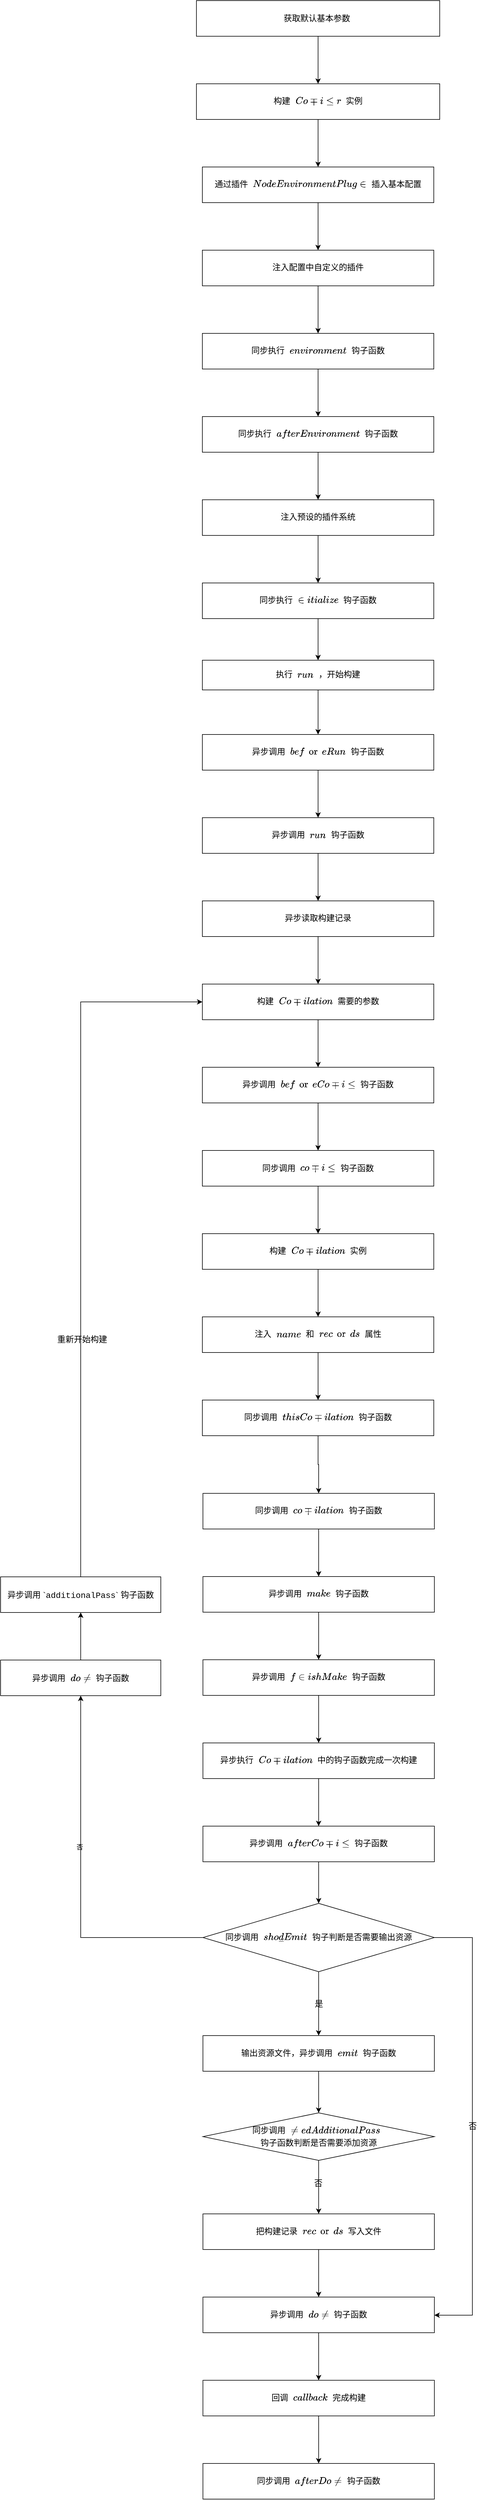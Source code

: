 <mxfile>
    <diagram id="NtXP6vVdCScrlUBOSJxo" name="第 1 页">
        <mxGraphModel dx="619" dy="469" grid="1" gridSize="10" guides="1" tooltips="1" connect="1" arrows="1" fold="1" page="1" pageScale="1" pageWidth="827" pageHeight="1169" math="0" shadow="0">
            <root>
                <mxCell id="0"/>
                <mxCell id="1" parent="0"/>
                <mxCell id="4" value="" style="edgeStyle=orthogonalEdgeStyle;rounded=0;orthogonalLoop=1;jettySize=auto;html=1;labelBackgroundColor=none;fontSize=14;fontStyle=0;fontColor=#000000;" parent="1" source="2" target="3" edge="1">
                    <mxGeometry relative="1" as="geometry"/>
                </mxCell>
                <mxCell id="2" value="获取默认基本参数&amp;nbsp;" style="rounded=0;whiteSpace=wrap;html=1;labelBackgroundColor=none;fontSize=14;fontStyle=0;fontColor=#000000;" parent="1" vertex="1">
                    <mxGeometry x="349" y="70" width="410" height="60" as="geometry"/>
                </mxCell>
                <mxCell id="6" value="" style="edgeStyle=orthogonalEdgeStyle;rounded=0;orthogonalLoop=1;jettySize=auto;html=1;labelBackgroundColor=none;fontSize=14;fontStyle=0;fontColor=#000000;" parent="1" source="3" target="5" edge="1">
                    <mxGeometry relative="1" as="geometry"/>
                </mxCell>
                <mxCell id="3" value="&lt;div style=&quot;font-family: menlo, monaco, &amp;quot;courier new&amp;quot;, monospace; font-size: 14px; line-height: 21px;&quot;&gt;构建 &lt;span style=&quot;font-size: 14px;&quot;&gt;`Compiler`&lt;/span&gt; 实例&lt;/div&gt;" style="whiteSpace=wrap;html=1;rounded=0;labelBackgroundColor=none;fontSize=14;fontStyle=0;fontColor=#000000;" parent="1" vertex="1">
                    <mxGeometry x="349" y="210" width="410" height="60" as="geometry"/>
                </mxCell>
                <mxCell id="8" value="" style="edgeStyle=orthogonalEdgeStyle;rounded=0;orthogonalLoop=1;jettySize=auto;html=1;labelBackgroundColor=none;fontSize=14;fontStyle=0;fontColor=#000000;" parent="1" source="5" target="7" edge="1">
                    <mxGeometry relative="1" as="geometry"/>
                </mxCell>
                <mxCell id="5" value="&lt;div style=&quot;font-family: menlo, monaco, &amp;quot;courier new&amp;quot;, monospace; font-size: 14px; line-height: 21px;&quot;&gt;通过插件 &lt;span style=&quot;font-size: 14px;&quot;&gt;`NodeEnvironmentPlugin` 插入基本配置&lt;/span&gt;&lt;/div&gt;" style="whiteSpace=wrap;html=1;rounded=0;labelBackgroundColor=none;fontSize=14;fontStyle=0;fontColor=#000000;" parent="1" vertex="1">
                    <mxGeometry x="359" y="350" width="390" height="60" as="geometry"/>
                </mxCell>
                <mxCell id="10" value="" style="edgeStyle=orthogonalEdgeStyle;rounded=0;orthogonalLoop=1;jettySize=auto;html=1;labelBackgroundColor=none;fontSize=14;fontStyle=0;fontColor=#000000;" parent="1" source="7" target="9" edge="1">
                    <mxGeometry relative="1" as="geometry"/>
                </mxCell>
                <mxCell id="7" value="&lt;div style=&quot;font-family: menlo, monaco, &amp;quot;courier new&amp;quot;, monospace; font-size: 14px; line-height: 21px;&quot;&gt;注入配置中自定义的插件&lt;/div&gt;" style="whiteSpace=wrap;html=1;rounded=0;labelBackgroundColor=none;fontSize=14;fontStyle=0;fontColor=#000000;" parent="1" vertex="1">
                    <mxGeometry x="359" y="490" width="390" height="60" as="geometry"/>
                </mxCell>
                <mxCell id="12" value="" style="edgeStyle=orthogonalEdgeStyle;rounded=0;orthogonalLoop=1;jettySize=auto;html=1;labelBackgroundColor=none;fontSize=14;fontStyle=0;fontColor=#000000;" parent="1" source="9" target="11" edge="1">
                    <mxGeometry relative="1" as="geometry"/>
                </mxCell>
                <mxCell id="9" value="&lt;div style=&quot;font-family: menlo, monaco, &amp;quot;courier new&amp;quot;, monospace; font-size: 14px; line-height: 21px;&quot;&gt;&lt;div style=&quot;font-family: menlo, monaco, &amp;quot;courier new&amp;quot;, monospace; line-height: 21px; font-size: 14px;&quot;&gt;同步执行 &lt;span style=&quot;font-size: 14px;&quot;&gt;`environment`&lt;/span&gt; 钩子函数&lt;/div&gt;&lt;/div&gt;" style="whiteSpace=wrap;html=1;rounded=0;labelBackgroundColor=none;fontSize=14;fontStyle=0;fontColor=#000000;" parent="1" vertex="1">
                    <mxGeometry x="359" y="630" width="390" height="60" as="geometry"/>
                </mxCell>
                <mxCell id="14" value="" style="edgeStyle=orthogonalEdgeStyle;rounded=0;orthogonalLoop=1;jettySize=auto;html=1;labelBackgroundColor=none;fontSize=14;fontStyle=0;fontColor=#000000;" parent="1" source="11" target="13" edge="1">
                    <mxGeometry relative="1" as="geometry"/>
                </mxCell>
                <mxCell id="11" value="&lt;div style=&quot;font-family: menlo, monaco, &amp;quot;courier new&amp;quot;, monospace; font-size: 14px; line-height: 21px;&quot;&gt;&lt;div style=&quot;font-family: menlo, monaco, &amp;quot;courier new&amp;quot;, monospace; line-height: 21px; font-size: 14px;&quot;&gt;同步执行 &lt;span style=&quot;font-size: 14px;&quot;&gt;`afterEnvironment`&lt;/span&gt; 钩子函数&lt;/div&gt;&lt;/div&gt;" style="whiteSpace=wrap;html=1;rounded=0;labelBackgroundColor=none;fontSize=14;fontStyle=0;fontColor=#000000;" parent="1" vertex="1">
                    <mxGeometry x="359" y="770" width="390" height="60" as="geometry"/>
                </mxCell>
                <mxCell id="16" value="" style="edgeStyle=orthogonalEdgeStyle;rounded=0;orthogonalLoop=1;jettySize=auto;html=1;labelBackgroundColor=none;fontSize=14;fontStyle=0;fontColor=#000000;" parent="1" source="13" target="15" edge="1">
                    <mxGeometry relative="1" as="geometry"/>
                </mxCell>
                <mxCell id="13" value="&lt;div style=&quot;font-family: menlo, monaco, &amp;quot;courier new&amp;quot;, monospace; font-size: 14px; line-height: 21px;&quot;&gt;注入预设的插件系统&lt;/div&gt;" style="whiteSpace=wrap;html=1;rounded=0;labelBackgroundColor=none;fontSize=14;fontStyle=0;fontColor=#000000;" parent="1" vertex="1">
                    <mxGeometry x="359" y="910" width="390" height="60" as="geometry"/>
                </mxCell>
                <mxCell id="18" value="" style="edgeStyle=orthogonalEdgeStyle;rounded=0;orthogonalLoop=1;jettySize=auto;html=1;labelBackgroundColor=none;fontSize=14;fontStyle=0;fontColor=#000000;" parent="1" source="15" target="17" edge="1">
                    <mxGeometry relative="1" as="geometry"/>
                </mxCell>
                <mxCell id="15" value="&lt;div style=&quot;font-family: menlo, monaco, &amp;quot;courier new&amp;quot;, monospace; font-size: 14px; line-height: 21px;&quot;&gt;同步执行 &lt;span style=&quot;font-size: 14px;&quot;&gt;`initialize`&lt;/span&gt; 钩子函数&lt;/div&gt;" style="whiteSpace=wrap;html=1;rounded=0;labelBackgroundColor=none;fontSize=14;fontStyle=0;fontColor=#000000;" parent="1" vertex="1">
                    <mxGeometry x="359" y="1050" width="390" height="60" as="geometry"/>
                </mxCell>
                <mxCell id="20" value="" style="edgeStyle=orthogonalEdgeStyle;rounded=0;orthogonalLoop=1;jettySize=auto;html=1;labelBackgroundColor=none;fontSize=14;fontStyle=0;fontColor=#000000;" parent="1" source="17" target="19" edge="1">
                    <mxGeometry relative="1" as="geometry"/>
                </mxCell>
                <mxCell id="17" value="&lt;div style=&quot;font-family: menlo, monaco, &amp;quot;courier new&amp;quot;, monospace; font-size: 14px; line-height: 21px;&quot;&gt;执行 &lt;span style=&quot;font-size: 14px;&quot;&gt;`run`&lt;/span&gt; ，开始构建&lt;/div&gt;" style="whiteSpace=wrap;html=1;rounded=0;labelBackgroundColor=none;fontSize=14;fontStyle=0;fontColor=#000000;" parent="1" vertex="1">
                    <mxGeometry x="359" y="1180" width="390" height="50" as="geometry"/>
                </mxCell>
                <mxCell id="22" value="" style="edgeStyle=orthogonalEdgeStyle;rounded=0;orthogonalLoop=1;jettySize=auto;html=1;labelBackgroundColor=none;fontSize=14;fontStyle=0;fontColor=#000000;" parent="1" source="19" target="21" edge="1">
                    <mxGeometry relative="1" as="geometry"/>
                </mxCell>
                <mxCell id="19" value="&lt;div style=&quot;font-family: menlo, monaco, &amp;quot;courier new&amp;quot;, monospace; font-size: 14px; line-height: 21px;&quot;&gt;异步调用 &lt;span style=&quot;font-size: 14px;&quot;&gt;`beforeRun`&lt;/span&gt; 钩子函数&lt;/div&gt;" style="whiteSpace=wrap;html=1;rounded=0;labelBackgroundColor=none;fontSize=14;fontStyle=0;fontColor=#000000;" parent="1" vertex="1">
                    <mxGeometry x="359" y="1305" width="390" height="60" as="geometry"/>
                </mxCell>
                <mxCell id="24" value="" style="edgeStyle=orthogonalEdgeStyle;rounded=0;orthogonalLoop=1;jettySize=auto;html=1;labelBackgroundColor=none;fontSize=14;fontStyle=0;fontColor=#000000;" parent="1" source="21" target="23" edge="1">
                    <mxGeometry relative="1" as="geometry"/>
                </mxCell>
                <mxCell id="21" value="&lt;div style=&quot;font-family: menlo, monaco, &amp;quot;courier new&amp;quot;, monospace; font-size: 14px; line-height: 21px;&quot;&gt;异步调用 &lt;span style=&quot;font-size: 14px;&quot;&gt;`run`&lt;/span&gt; 钩子函数&lt;/div&gt;" style="whiteSpace=wrap;html=1;rounded=0;labelBackgroundColor=none;fontSize=14;fontStyle=0;fontColor=#000000;" parent="1" vertex="1">
                    <mxGeometry x="359" y="1445" width="390" height="60" as="geometry"/>
                </mxCell>
                <mxCell id="26" value="" style="edgeStyle=orthogonalEdgeStyle;rounded=0;orthogonalLoop=1;jettySize=auto;html=1;labelBackgroundColor=none;fontSize=14;fontStyle=0;fontColor=#000000;" parent="1" source="23" target="25" edge="1">
                    <mxGeometry relative="1" as="geometry"/>
                </mxCell>
                <mxCell id="23" value="&lt;div style=&quot;font-family: menlo, monaco, &amp;quot;courier new&amp;quot;, monospace; font-size: 14px; line-height: 21px;&quot;&gt;异步读取构建记录&lt;/div&gt;" style="whiteSpace=wrap;html=1;rounded=0;labelBackgroundColor=none;fontSize=14;fontStyle=0;fontColor=#000000;" parent="1" vertex="1">
                    <mxGeometry x="359" y="1585" width="390" height="60" as="geometry"/>
                </mxCell>
                <mxCell id="28" value="" style="edgeStyle=orthogonalEdgeStyle;rounded=0;orthogonalLoop=1;jettySize=auto;html=1;labelBackgroundColor=none;fontSize=14;fontStyle=0;fontColor=#000000;" parent="1" source="25" target="27" edge="1">
                    <mxGeometry relative="1" as="geometry"/>
                </mxCell>
                <mxCell id="25" value="&lt;div style=&quot;font-family: menlo, monaco, &amp;quot;courier new&amp;quot;, monospace; font-size: 14px; line-height: 21px;&quot;&gt;构建 &lt;span style=&quot;font-size: 14px;&quot;&gt;`Compilation`&lt;/span&gt; 需要的参数&lt;/div&gt;" style="whiteSpace=wrap;html=1;rounded=0;labelBackgroundColor=none;fontSize=14;fontStyle=0;fontColor=#000000;" parent="1" vertex="1">
                    <mxGeometry x="359" y="1725" width="390" height="60" as="geometry"/>
                </mxCell>
                <mxCell id="30" value="" style="edgeStyle=orthogonalEdgeStyle;rounded=0;orthogonalLoop=1;jettySize=auto;html=1;labelBackgroundColor=none;fontSize=14;fontStyle=0;fontColor=#000000;" parent="1" source="27" target="29" edge="1">
                    <mxGeometry relative="1" as="geometry"/>
                </mxCell>
                <mxCell id="27" value="&lt;div style=&quot;font-family: &amp;#34;menlo&amp;#34; , &amp;#34;monaco&amp;#34; , &amp;#34;courier new&amp;#34; , monospace ; font-size: 14px ; line-height: 21px&quot;&gt;&lt;div style=&quot;font-family: &amp;#34;menlo&amp;#34; , &amp;#34;monaco&amp;#34; , &amp;#34;courier new&amp;#34; , monospace ; line-height: 21px&quot;&gt;&lt;div style=&quot;font-family: &amp;#34;menlo&amp;#34; , &amp;#34;monaco&amp;#34; , &amp;#34;courier new&amp;#34; , monospace ; line-height: 21px&quot;&gt;异步调用&amp;nbsp;`beforeCompile`&amp;nbsp;钩子函数&lt;br&gt;&lt;/div&gt;&lt;/div&gt;&lt;/div&gt;" style="whiteSpace=wrap;html=1;rounded=0;labelBackgroundColor=none;fontSize=14;fontStyle=0;fontColor=#000000;" parent="1" vertex="1">
                    <mxGeometry x="359" y="1865" width="390" height="60" as="geometry"/>
                </mxCell>
                <mxCell id="65" value="" style="edgeStyle=orthogonalEdgeStyle;rounded=0;orthogonalLoop=1;jettySize=auto;html=1;fontColor=#000000;labelBackgroundColor=none;" edge="1" parent="1" source="29" target="64">
                    <mxGeometry relative="1" as="geometry"/>
                </mxCell>
                <mxCell id="29" value="&lt;div style=&quot;line-height: 21px&quot;&gt;&lt;div style=&quot;font-family: &amp;#34;menlo&amp;#34; , &amp;#34;monaco&amp;#34; , &amp;#34;courier new&amp;#34; , monospace ; font-size: 14px&quot;&gt;&lt;/div&gt;&lt;div&gt;&lt;div style=&quot;line-height: 21px&quot;&gt;&lt;div style=&quot;font-family: &amp;#34;menlo&amp;#34; , &amp;#34;monaco&amp;#34; , &amp;#34;courier new&amp;#34; , monospace ; font-size: 14px&quot;&gt;&lt;/div&gt;&lt;div&gt;&lt;div style=&quot;line-height: 21px&quot;&gt;&lt;div style=&quot;font-family: &amp;#34;menlo&amp;#34; , &amp;#34;monaco&amp;#34; , &amp;#34;courier new&amp;#34; , monospace ; font-size: 14px&quot;&gt;&lt;/div&gt;&lt;div&gt;&lt;div style=&quot;line-height: 21px&quot;&gt;&lt;font face=&quot;menlo, monaco, courier new, monospace&quot;&gt;同步调用 `compile` 钩子函数&lt;/font&gt;&lt;br&gt;&lt;/div&gt;&lt;/div&gt;&lt;/div&gt;&lt;/div&gt;&lt;/div&gt;&lt;/div&gt;&lt;/div&gt;" style="whiteSpace=wrap;html=1;rounded=0;labelBackgroundColor=none;fontSize=14;fontStyle=0;fontColor=#000000;" parent="1" vertex="1">
                    <mxGeometry x="359" y="2005" width="390" height="60" as="geometry"/>
                </mxCell>
                <mxCell id="34" value="" style="edgeStyle=orthogonalEdgeStyle;rounded=0;orthogonalLoop=1;jettySize=auto;html=1;labelBackgroundColor=none;fontSize=14;fontStyle=0;fontColor=#000000;" parent="1" source="31" target="33" edge="1">
                    <mxGeometry relative="1" as="geometry"/>
                </mxCell>
                <mxCell id="31" value="&lt;div style=&quot;font-family: &amp;#34;menlo&amp;#34; , &amp;#34;monaco&amp;#34; , &amp;#34;courier new&amp;#34; , monospace ; font-size: 14px ; line-height: 21px&quot;&gt;&lt;div style=&quot;font-size: 14px&quot;&gt;&lt;/div&gt;&lt;div style=&quot;font-size: 14px&quot;&gt;&lt;div style=&quot;font-family: &amp;#34;menlo&amp;#34; , &amp;#34;monaco&amp;#34; , &amp;#34;courier new&amp;#34; , monospace ; line-height: 21px&quot;&gt;同步调用&amp;nbsp;`compilation`&amp;nbsp;钩子函数&lt;br&gt;&lt;/div&gt;&lt;/div&gt;&lt;/div&gt;" style="whiteSpace=wrap;html=1;rounded=0;labelBackgroundColor=none;fontSize=14;fontStyle=0;fontColor=#000000;" parent="1" vertex="1">
                    <mxGeometry x="359.97" y="2582" width="390" height="60" as="geometry"/>
                </mxCell>
                <mxCell id="36" value="" style="edgeStyle=orthogonalEdgeStyle;rounded=0;orthogonalLoop=1;jettySize=auto;html=1;labelBackgroundColor=none;fontSize=14;fontStyle=0;fontColor=#000000;" parent="1" source="33" target="35" edge="1">
                    <mxGeometry relative="1" as="geometry"/>
                </mxCell>
                <mxCell id="33" value="&lt;div style=&quot;font-family: menlo, monaco, &amp;quot;courier new&amp;quot;, monospace; font-size: 14px; line-height: 21px;&quot;&gt;&lt;div style=&quot;font-size: 14px;&quot;&gt;&lt;/div&gt;&lt;div style=&quot;font-size: 14px;&quot;&gt;异步调用 &lt;span style=&quot;font-size: 14px;&quot;&gt;`make`&lt;/span&gt; 钩子函数&lt;/div&gt;&lt;/div&gt;" style="whiteSpace=wrap;html=1;rounded=0;labelBackgroundColor=none;fontSize=14;fontStyle=0;fontColor=#000000;" parent="1" vertex="1">
                    <mxGeometry x="359.97" y="2722" width="390" height="60" as="geometry"/>
                </mxCell>
                <mxCell id="38" value="" style="edgeStyle=orthogonalEdgeStyle;rounded=0;orthogonalLoop=1;jettySize=auto;html=1;labelBackgroundColor=none;fontSize=14;fontStyle=0;fontColor=#000000;" parent="1" source="35" target="37" edge="1">
                    <mxGeometry relative="1" as="geometry"/>
                </mxCell>
                <mxCell id="35" value="&lt;div style=&quot;font-family: menlo, monaco, &amp;quot;courier new&amp;quot;, monospace; font-size: 14px; line-height: 21px;&quot;&gt;异步调用 &lt;span style=&quot;font-size: 14px;&quot;&gt;`finishMake`&lt;/span&gt; 钩子函数&lt;/div&gt;" style="whiteSpace=wrap;html=1;rounded=0;labelBackgroundColor=none;fontSize=14;fontStyle=0;fontColor=#000000;" parent="1" vertex="1">
                    <mxGeometry x="359.97" y="2862" width="390" height="60" as="geometry"/>
                </mxCell>
                <mxCell id="40" value="" style="edgeStyle=orthogonalEdgeStyle;rounded=0;orthogonalLoop=1;jettySize=auto;html=1;labelBackgroundColor=none;fontSize=14;fontStyle=0;fontColor=#000000;" parent="1" source="37" target="39" edge="1">
                    <mxGeometry relative="1" as="geometry"/>
                </mxCell>
                <mxCell id="37" value="&lt;div style=&quot;font-family: menlo, monaco, &amp;quot;courier new&amp;quot;, monospace; font-size: 14px; line-height: 21px;&quot;&gt;异步执行 &lt;span style=&quot;font-size: 14px;&quot;&gt;`Compilation`&lt;/span&gt; 中的钩子函数完成一次构建&lt;/div&gt;" style="whiteSpace=wrap;html=1;rounded=0;labelBackgroundColor=none;fontSize=14;fontStyle=0;fontColor=#000000;" parent="1" vertex="1">
                    <mxGeometry x="359.97" y="3002" width="390" height="60" as="geometry"/>
                </mxCell>
                <mxCell id="42" value="" style="edgeStyle=orthogonalEdgeStyle;rounded=0;orthogonalLoop=1;jettySize=auto;html=1;labelBackgroundColor=none;fontSize=14;fontStyle=0;fontColor=#000000;" parent="1" source="39" target="41" edge="1">
                    <mxGeometry relative="1" as="geometry"/>
                </mxCell>
                <mxCell id="39" value="&lt;div style=&quot;font-family: menlo, monaco, &amp;quot;courier new&amp;quot;, monospace; font-size: 14px; line-height: 21px;&quot;&gt;异步调用 &lt;span style=&quot;font-size: 14px;&quot;&gt;`afterCompile`&lt;/span&gt; 钩子函数&lt;/div&gt;" style="whiteSpace=wrap;html=1;rounded=0;labelBackgroundColor=none;fontSize=14;fontStyle=0;fontColor=#000000;" parent="1" vertex="1">
                    <mxGeometry x="359.97" y="3142" width="390" height="60" as="geometry"/>
                </mxCell>
                <mxCell id="44" value="是" style="edgeStyle=orthogonalEdgeStyle;rounded=0;orthogonalLoop=1;jettySize=auto;html=1;labelBackgroundColor=none;fontSize=14;fontStyle=0;fontColor=#000000;" parent="1" source="41" target="43" edge="1">
                    <mxGeometry relative="1" as="geometry"/>
                </mxCell>
                <mxCell id="56" value="否" style="edgeStyle=orthogonalEdgeStyle;rounded=0;orthogonalLoop=1;jettySize=auto;html=1;exitX=1;exitY=0.5;exitDx=0;exitDy=0;entryX=1;entryY=0.5;entryDx=0;entryDy=0;labelBackgroundColor=none;fontSize=14;fontStyle=0;fontColor=#000000;" parent="1" source="41" target="50" edge="1">
                    <mxGeometry relative="1" as="geometry">
                        <mxPoint x="863.97" y="3895" as="targetPoint"/>
                        <Array as="points">
                            <mxPoint x="814" y="3330"/>
                            <mxPoint x="814" y="3965"/>
                            <mxPoint x="750" y="3965"/>
                        </Array>
                    </mxGeometry>
                </mxCell>
                <mxCell id="58" value="" style="edgeStyle=orthogonalEdgeStyle;rounded=0;orthogonalLoop=1;jettySize=auto;html=1;labelBackgroundColor=none;fontSize=14;fontStyle=0;entryX=0.5;entryY=1;entryDx=0;entryDy=0;fontColor=#000000;" parent="1" source="41" target="57" edge="1">
                    <mxGeometry relative="1" as="geometry">
                        <mxPoint x="293.97" y="3357.5" as="targetPoint"/>
                    </mxGeometry>
                </mxCell>
                <mxCell id="71" value="否" style="edgeLabel;html=1;align=center;verticalAlign=middle;resizable=0;points=[];fontColor=#000000;labelBackgroundColor=none;" vertex="1" connectable="0" parent="58">
                    <mxGeometry x="0.169" y="2" relative="1" as="geometry">
                        <mxPoint as="offset"/>
                    </mxGeometry>
                </mxCell>
                <mxCell id="41" value="&lt;div style=&quot;font-family: menlo, monaco, &amp;quot;courier new&amp;quot;, monospace; font-size: 14px; line-height: 21px;&quot;&gt;同步调用 &lt;span style=&quot;font-size: 14px;&quot;&gt;`shouldEmit`&lt;/span&gt; 钩子判断是否需要输出资源&lt;/div&gt;" style="rhombus;whiteSpace=wrap;html=1;rounded=0;labelBackgroundColor=none;fontSize=14;fontStyle=0;fontColor=#000000;" parent="1" vertex="1">
                    <mxGeometry x="359.97" y="3272" width="390" height="115" as="geometry"/>
                </mxCell>
                <mxCell id="46" value="" style="edgeStyle=orthogonalEdgeStyle;rounded=0;orthogonalLoop=1;jettySize=auto;html=1;labelBackgroundColor=none;fontSize=14;fontStyle=0;fontColor=#000000;" parent="1" source="43" target="45" edge="1">
                    <mxGeometry relative="1" as="geometry"/>
                </mxCell>
                <mxCell id="43" value="&lt;div style=&quot;font-family: menlo, monaco, &amp;quot;courier new&amp;quot;, monospace; font-size: 14px; line-height: 21px;&quot;&gt;&lt;div style=&quot;font-family: menlo, monaco, &amp;quot;courier new&amp;quot;, monospace; line-height: 21px; font-size: 14px;&quot;&gt;输出资源文件，异步调用 &lt;span style=&quot;font-size: 14px;&quot;&gt;`emit`&lt;/span&gt; 钩子函数&lt;/div&gt;&lt;/div&gt;" style="whiteSpace=wrap;html=1;rounded=0;labelBackgroundColor=none;fontSize=14;fontStyle=0;fontColor=#000000;" parent="1" vertex="1">
                    <mxGeometry x="359.97" y="3494.5" width="390" height="60" as="geometry"/>
                </mxCell>
                <mxCell id="48" value="" style="edgeStyle=orthogonalEdgeStyle;rounded=0;orthogonalLoop=1;jettySize=auto;html=1;labelBackgroundColor=none;fontSize=14;fontStyle=0;fontColor=#000000;" parent="1" source="45" target="47" edge="1">
                    <mxGeometry relative="1" as="geometry"/>
                </mxCell>
                <mxCell id="49" value="否" style="edgeLabel;html=1;align=center;verticalAlign=middle;resizable=0;points=[];labelBackgroundColor=none;fontSize=14;fontStyle=0;fontColor=#000000;" parent="48" vertex="1" connectable="0">
                    <mxGeometry x="-0.144" y="-1" relative="1" as="geometry">
                        <mxPoint as="offset"/>
                    </mxGeometry>
                </mxCell>
                <mxCell id="45" value="&lt;div style=&quot;font-family: menlo, monaco, &amp;quot;courier new&amp;quot;, monospace; font-size: 14px; line-height: 21px;&quot;&gt;同步调用 &lt;span style=&quot;font-size: 14px;&quot;&gt;`needAdditionalPass`&lt;/span&gt;&amp;nbsp;&lt;/div&gt;&lt;div style=&quot;font-family: menlo, monaco, &amp;quot;courier new&amp;quot;, monospace; font-size: 14px; line-height: 21px;&quot;&gt;钩子函数判断是否需要添加资源&lt;/div&gt;" style="rhombus;whiteSpace=wrap;html=1;rounded=0;labelBackgroundColor=none;fontSize=14;fontStyle=0;fontColor=#000000;" parent="1" vertex="1">
                    <mxGeometry x="359.97" y="3624.5" width="390" height="80" as="geometry"/>
                </mxCell>
                <mxCell id="51" value="" style="edgeStyle=orthogonalEdgeStyle;rounded=0;orthogonalLoop=1;jettySize=auto;html=1;labelBackgroundColor=none;fontSize=14;fontStyle=0;fontColor=#000000;" parent="1" source="47" target="50" edge="1">
                    <mxGeometry relative="1" as="geometry"/>
                </mxCell>
                <mxCell id="47" value="&lt;div style=&quot;font-family: menlo, monaco, &amp;quot;courier new&amp;quot;, monospace; font-size: 14px; line-height: 21px;&quot;&gt;把构建记录 &lt;span style=&quot;font-size: 14px;&quot;&gt;`records`&lt;/span&gt; 写入文件&lt;/div&gt;" style="whiteSpace=wrap;html=1;rounded=0;labelBackgroundColor=none;fontSize=14;fontStyle=0;fontColor=#000000;" parent="1" vertex="1">
                    <mxGeometry x="359.97" y="3794.5" width="390" height="60" as="geometry"/>
                </mxCell>
                <mxCell id="53" value="" style="edgeStyle=orthogonalEdgeStyle;rounded=0;orthogonalLoop=1;jettySize=auto;html=1;labelBackgroundColor=none;fontSize=14;fontStyle=0;fontColor=#000000;" parent="1" source="50" target="52" edge="1">
                    <mxGeometry relative="1" as="geometry"/>
                </mxCell>
                <mxCell id="50" value="&lt;div style=&quot;font-family: menlo, monaco, &amp;quot;courier new&amp;quot;, monospace; font-size: 14px; line-height: 21px;&quot;&gt;异步调用 &lt;span style=&quot;font-size: 14px;&quot;&gt;`done`&lt;/span&gt; 钩子函数&lt;/div&gt;" style="whiteSpace=wrap;html=1;rounded=0;labelBackgroundColor=none;fontSize=14;fontStyle=0;fontColor=#000000;" parent="1" vertex="1">
                    <mxGeometry x="359.97" y="3934.5" width="390" height="60" as="geometry"/>
                </mxCell>
                <mxCell id="55" value="" style="edgeStyle=orthogonalEdgeStyle;rounded=0;orthogonalLoop=1;jettySize=auto;html=1;labelBackgroundColor=none;fontSize=14;fontStyle=0;fontColor=#000000;" parent="1" source="52" target="54" edge="1">
                    <mxGeometry relative="1" as="geometry"/>
                </mxCell>
                <mxCell id="52" value="&lt;div style=&quot;font-family: menlo, monaco, &amp;quot;courier new&amp;quot;, monospace; font-size: 14px; line-height: 21px;&quot;&gt;回调 &lt;span style=&quot;font-size: 14px;&quot;&gt;`callback`&lt;/span&gt; 完成构建&lt;/div&gt;" style="whiteSpace=wrap;html=1;rounded=0;labelBackgroundColor=none;fontSize=14;fontStyle=0;fontColor=#000000;" parent="1" vertex="1">
                    <mxGeometry x="359.97" y="4074.5" width="390" height="60" as="geometry"/>
                </mxCell>
                <mxCell id="54" value="&lt;div style=&quot;font-family: menlo, monaco, &amp;quot;courier new&amp;quot;, monospace; font-size: 14px; line-height: 21px;&quot;&gt;同步调用 &lt;span style=&quot;font-size: 14px;&quot;&gt;`afterDone`&lt;/span&gt; 钩子函数&lt;/div&gt;" style="whiteSpace=wrap;html=1;rounded=0;labelBackgroundColor=none;fontSize=14;fontStyle=0;fontColor=#000000;" parent="1" vertex="1">
                    <mxGeometry x="359.97" y="4214.5" width="390" height="60" as="geometry"/>
                </mxCell>
                <mxCell id="60" value="" style="edgeStyle=orthogonalEdgeStyle;rounded=0;orthogonalLoop=1;jettySize=auto;html=1;labelBackgroundColor=none;fontSize=14;fontStyle=0;fontColor=#000000;" parent="1" source="57" target="59" edge="1">
                    <mxGeometry relative="1" as="geometry"/>
                </mxCell>
                <mxCell id="57" value="&lt;span style=&quot;font-family: menlo, monaco, &amp;quot;courier new&amp;quot;, monospace; font-size: 14px;&quot;&gt;异步调用&amp;nbsp;&lt;/span&gt;&lt;span style=&quot;font-family: menlo, monaco, &amp;quot;courier new&amp;quot;, monospace; font-size: 14px;&quot;&gt;`done`&lt;/span&gt;&lt;span style=&quot;font-family: menlo, monaco, &amp;quot;courier new&amp;quot;, monospace; font-size: 14px;&quot;&gt;&amp;nbsp;钩子函数&lt;/span&gt;" style="whiteSpace=wrap;html=1;rounded=0;labelBackgroundColor=none;fontSize=14;fontStyle=0;fontColor=#000000;" parent="1" vertex="1">
                    <mxGeometry x="19" y="2862.5" width="270" height="60" as="geometry"/>
                </mxCell>
                <mxCell id="62" style="edgeStyle=orthogonalEdgeStyle;rounded=0;orthogonalLoop=1;jettySize=auto;html=1;exitX=0.5;exitY=0;exitDx=0;exitDy=0;entryX=0;entryY=0.5;entryDx=0;entryDy=0;labelBackgroundColor=none;fontSize=14;fontStyle=0;fontColor=#000000;" parent="1" source="59" target="25" edge="1">
                    <mxGeometry relative="1" as="geometry"/>
                </mxCell>
                <mxCell id="63" value="重新开始构建" style="edgeLabel;html=1;align=center;verticalAlign=middle;resizable=0;points=[];labelBackgroundColor=none;fontSize=14;fontStyle=0;fontColor=#000000;" parent="62" vertex="1" connectable="0">
                    <mxGeometry x="-0.317" y="-2" relative="1" as="geometry">
                        <mxPoint y="1" as="offset"/>
                    </mxGeometry>
                </mxCell>
                <mxCell id="59" value="&lt;h4 style=&quot;font-size: 14px&quot;&gt;&lt;span style=&quot;font-weight: normal&quot;&gt;异步调用 `&lt;span style=&quot;font-family: &amp;quot;menlo&amp;quot; , &amp;quot;monaco&amp;quot; , &amp;quot;courier new&amp;quot; , monospace ; font-size: 14px&quot;&gt;additionalPass&lt;/span&gt;&lt;span style=&quot;font-size: 14px&quot;&gt;` 钩子函数&lt;/span&gt;&lt;/span&gt;&lt;/h4&gt;" style="whiteSpace=wrap;html=1;rounded=0;labelBackgroundColor=none;fontSize=14;fontStyle=0;fontColor=#000000;" parent="1" vertex="1">
                    <mxGeometry x="19" y="2722.5" width="270" height="60" as="geometry"/>
                </mxCell>
                <mxCell id="67" value="" style="edgeStyle=orthogonalEdgeStyle;rounded=0;orthogonalLoop=1;jettySize=auto;html=1;fontColor=#000000;labelBackgroundColor=none;" edge="1" parent="1" source="64" target="66">
                    <mxGeometry relative="1" as="geometry"/>
                </mxCell>
                <mxCell id="64" value="&lt;div style=&quot;font-family: &amp;#34;menlo&amp;#34; , &amp;#34;monaco&amp;#34; , &amp;#34;courier new&amp;#34; , monospace ; line-height: 21px&quot;&gt;&lt;div style=&quot;font-family: &amp;#34;menlo&amp;#34; , &amp;#34;monaco&amp;#34; , &amp;#34;courier new&amp;#34; , monospace ; line-height: 21px&quot;&gt;构建&amp;nbsp;`Compilation`&amp;nbsp;实例&lt;br&gt;&lt;/div&gt;&lt;/div&gt;" style="whiteSpace=wrap;html=1;rounded=0;fontSize=14;fontStyle=0;fontColor=#000000;labelBackgroundColor=none;" vertex="1" parent="1">
                    <mxGeometry x="359" y="2145" width="390" height="60" as="geometry"/>
                </mxCell>
                <mxCell id="69" value="" style="edgeStyle=orthogonalEdgeStyle;rounded=0;orthogonalLoop=1;jettySize=auto;html=1;fontColor=#000000;labelBackgroundColor=none;" edge="1" parent="1" source="66" target="68">
                    <mxGeometry relative="1" as="geometry"/>
                </mxCell>
                <mxCell id="66" value="&lt;div style=&quot;font-family: &amp;#34;menlo&amp;#34; , &amp;#34;monaco&amp;#34; , &amp;#34;courier new&amp;#34; , monospace ; line-height: 21px&quot;&gt;&lt;div style=&quot;font-family: &amp;#34;menlo&amp;#34; , &amp;#34;monaco&amp;#34; , &amp;#34;courier new&amp;#34; , monospace ; line-height: 21px&quot;&gt;注入&amp;nbsp;`name`&amp;nbsp;和&amp;nbsp;`records`&amp;nbsp;属性&lt;br&gt;&lt;/div&gt;&lt;/div&gt;" style="whiteSpace=wrap;html=1;rounded=0;fontSize=14;fontStyle=0;fontColor=#000000;labelBackgroundColor=none;" vertex="1" parent="1">
                    <mxGeometry x="359" y="2285" width="390" height="60" as="geometry"/>
                </mxCell>
                <mxCell id="70" style="edgeStyle=orthogonalEdgeStyle;rounded=0;orthogonalLoop=1;jettySize=auto;html=1;entryX=0.5;entryY=0;entryDx=0;entryDy=0;fontColor=#000000;labelBackgroundColor=none;" edge="1" parent="1" source="68" target="31">
                    <mxGeometry relative="1" as="geometry"/>
                </mxCell>
                <mxCell id="68" value="&lt;div style=&quot;font-family: &amp;#34;menlo&amp;#34; , &amp;#34;monaco&amp;#34; , &amp;#34;courier new&amp;#34; , monospace ; line-height: 21px&quot;&gt;同步调用&amp;nbsp;`thisCompilation`&amp;nbsp;钩子函数&lt;br&gt;&lt;/div&gt;" style="whiteSpace=wrap;html=1;rounded=0;fontSize=14;fontStyle=0;fontColor=#000000;labelBackgroundColor=none;" vertex="1" parent="1">
                    <mxGeometry x="359" y="2425" width="390" height="60" as="geometry"/>
                </mxCell>
            </root>
        </mxGraphModel>
    </diagram>
</mxfile>
